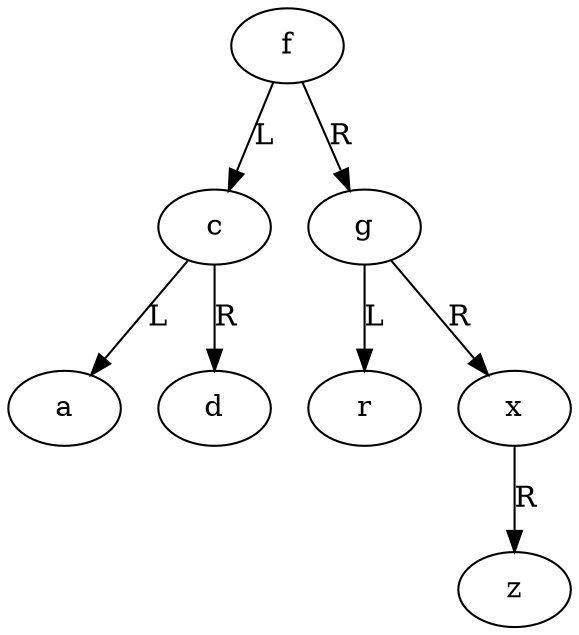 digraph G7 {
    "f" -> "c" [label="L"];
    "f" -> "g" [label="R"];

    "c" -> "a" [label="L"];
    "c" -> "d" [label="R"];

    "g" -> "r" [label="L"];
    "g" -> "x" [label="R"];

    "x" -> "z" [label="R"];
}
